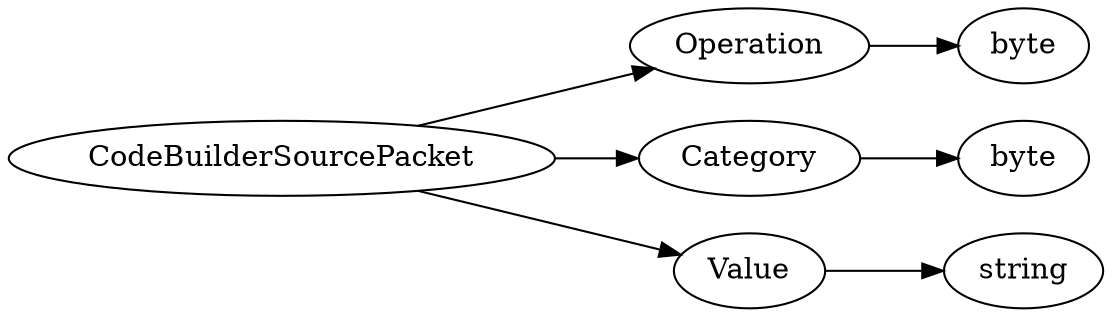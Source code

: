 digraph "CodeBuilderSourcePacket" {
rankdir = LR
0
0 -> 1
1 -> 2
0 -> 3
3 -> 4
0 -> 5
5 -> 6

0 [label="CodeBuilderSourcePacket",comment="name: \"CodeBuilderSourcePacket\", typeName: \"\", id: 0, branchId: 178, recurseId: -1, attributes: 0, notes: \"\""];
1 [label="Operation",comment="name: \"Operation\", typeName: \"\", id: 1, branchId: 0, recurseId: -1, attributes: 0, notes: \"enumeration: CodeBuilderStorageQueryOptions::Operation\""];
2 [label="byte",comment="name: \"byte\", typeName: \"\", id: 2, branchId: 0, recurseId: -1, attributes: 512, notes: \"\""];
3 [label="Category",comment="name: \"Category\", typeName: \"\", id: 3, branchId: 0, recurseId: -1, attributes: 0, notes: \"enumeration: CodeBuilderStorageQueryOptions::Category\""];
4 [label="byte",comment="name: \"byte\", typeName: \"\", id: 4, branchId: 0, recurseId: -1, attributes: 512, notes: \"\""];
5 [label="Value",comment="name: \"Value\", typeName: \"\", id: 5, branchId: 0, recurseId: -1, attributes: 0, notes: \"\""];
6 [label="string",comment="name: \"string\", typeName: \"\", id: 6, branchId: 0, recurseId: -1, attributes: 512, notes: \"\""];
{ rank = max;2;4;6}

}
